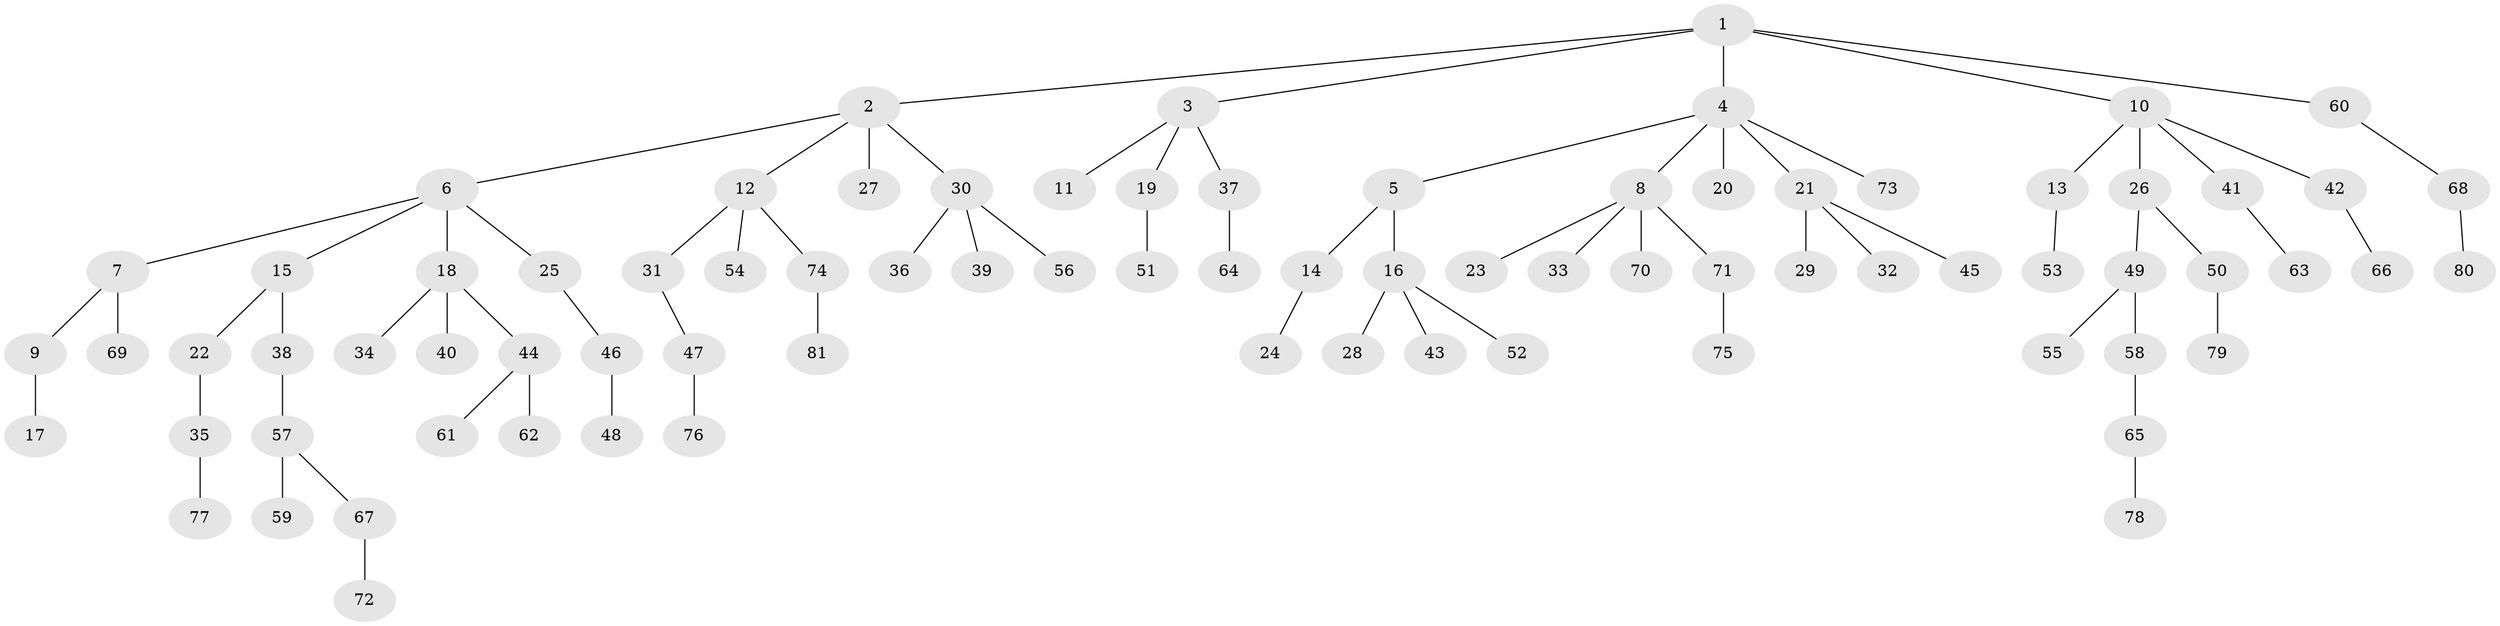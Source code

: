 // Generated by graph-tools (version 1.1) at 2025/26/03/09/25 03:26:25]
// undirected, 81 vertices, 80 edges
graph export_dot {
graph [start="1"]
  node [color=gray90,style=filled];
  1;
  2;
  3;
  4;
  5;
  6;
  7;
  8;
  9;
  10;
  11;
  12;
  13;
  14;
  15;
  16;
  17;
  18;
  19;
  20;
  21;
  22;
  23;
  24;
  25;
  26;
  27;
  28;
  29;
  30;
  31;
  32;
  33;
  34;
  35;
  36;
  37;
  38;
  39;
  40;
  41;
  42;
  43;
  44;
  45;
  46;
  47;
  48;
  49;
  50;
  51;
  52;
  53;
  54;
  55;
  56;
  57;
  58;
  59;
  60;
  61;
  62;
  63;
  64;
  65;
  66;
  67;
  68;
  69;
  70;
  71;
  72;
  73;
  74;
  75;
  76;
  77;
  78;
  79;
  80;
  81;
  1 -- 2;
  1 -- 3;
  1 -- 4;
  1 -- 10;
  1 -- 60;
  2 -- 6;
  2 -- 12;
  2 -- 27;
  2 -- 30;
  3 -- 11;
  3 -- 19;
  3 -- 37;
  4 -- 5;
  4 -- 8;
  4 -- 20;
  4 -- 21;
  4 -- 73;
  5 -- 14;
  5 -- 16;
  6 -- 7;
  6 -- 15;
  6 -- 18;
  6 -- 25;
  7 -- 9;
  7 -- 69;
  8 -- 23;
  8 -- 33;
  8 -- 70;
  8 -- 71;
  9 -- 17;
  10 -- 13;
  10 -- 26;
  10 -- 41;
  10 -- 42;
  12 -- 31;
  12 -- 54;
  12 -- 74;
  13 -- 53;
  14 -- 24;
  15 -- 22;
  15 -- 38;
  16 -- 28;
  16 -- 43;
  16 -- 52;
  18 -- 34;
  18 -- 40;
  18 -- 44;
  19 -- 51;
  21 -- 29;
  21 -- 32;
  21 -- 45;
  22 -- 35;
  25 -- 46;
  26 -- 49;
  26 -- 50;
  30 -- 36;
  30 -- 39;
  30 -- 56;
  31 -- 47;
  35 -- 77;
  37 -- 64;
  38 -- 57;
  41 -- 63;
  42 -- 66;
  44 -- 61;
  44 -- 62;
  46 -- 48;
  47 -- 76;
  49 -- 55;
  49 -- 58;
  50 -- 79;
  57 -- 59;
  57 -- 67;
  58 -- 65;
  60 -- 68;
  65 -- 78;
  67 -- 72;
  68 -- 80;
  71 -- 75;
  74 -- 81;
}
